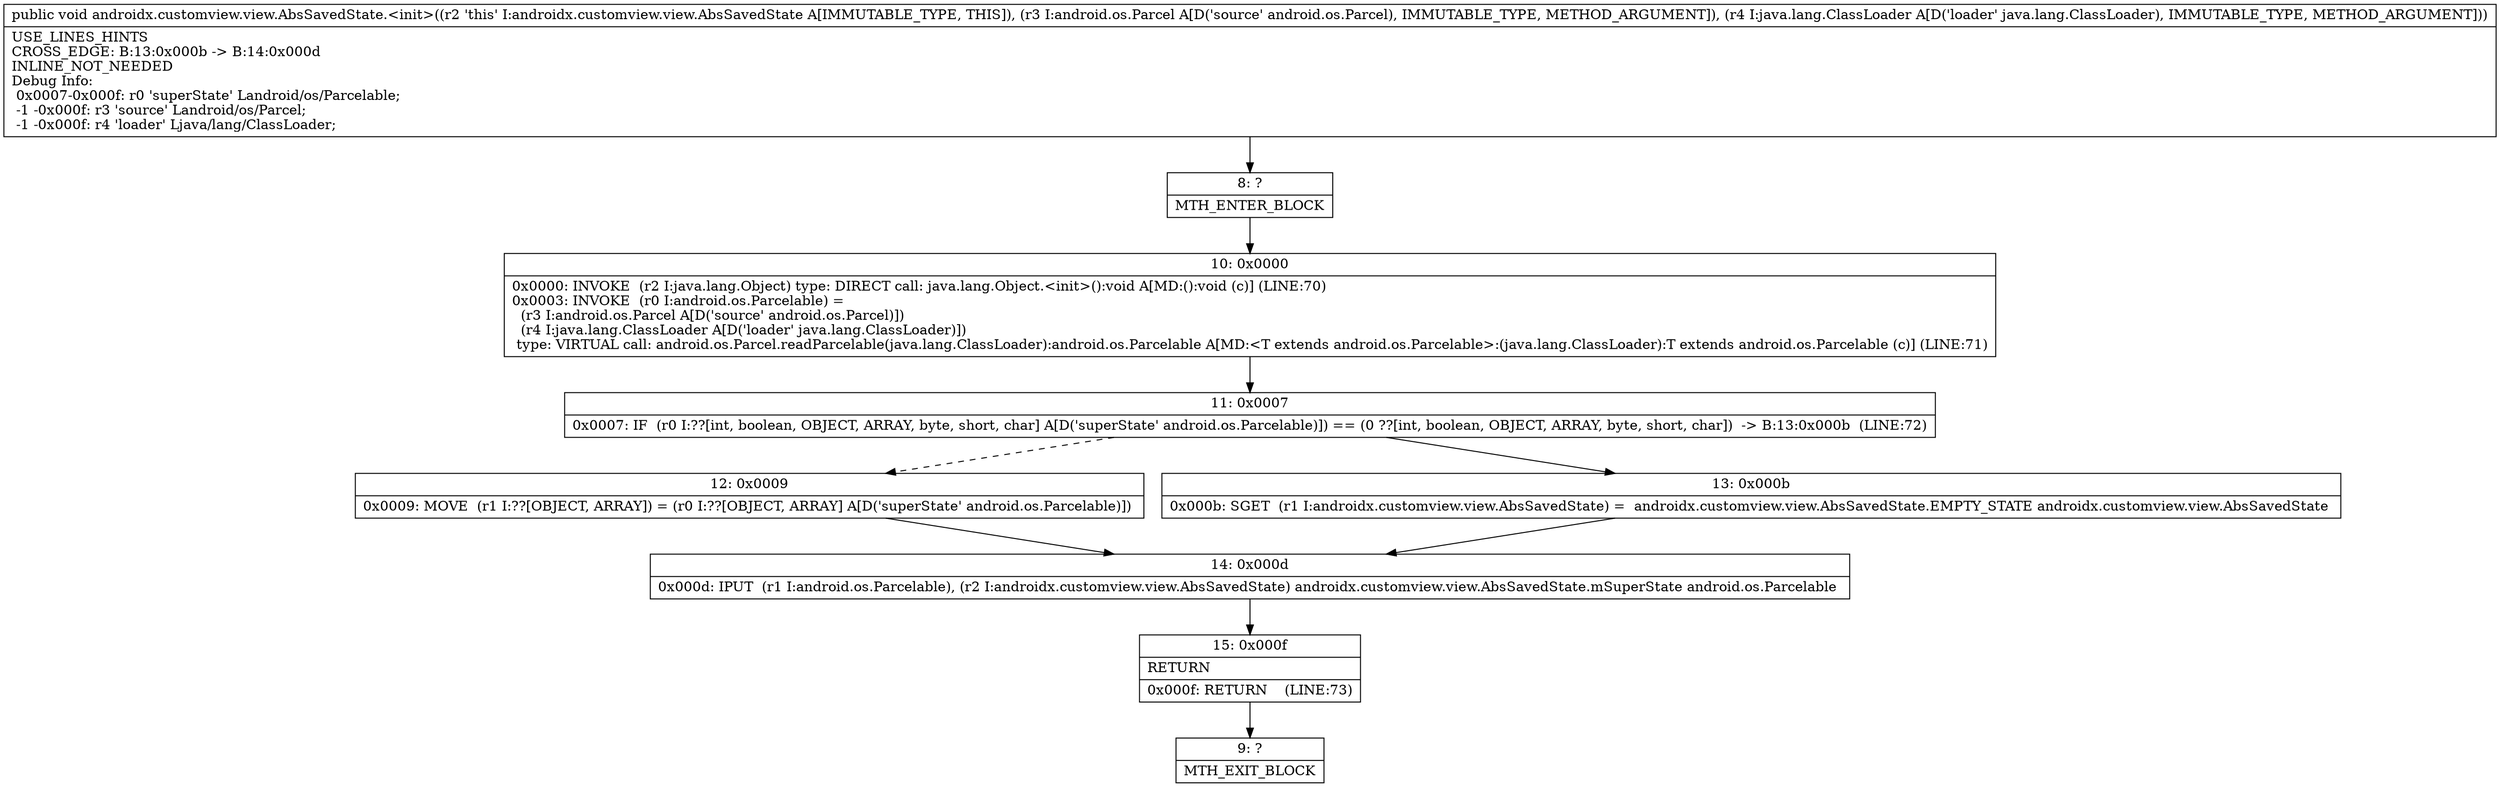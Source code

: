 digraph "CFG forandroidx.customview.view.AbsSavedState.\<init\>(Landroid\/os\/Parcel;Ljava\/lang\/ClassLoader;)V" {
Node_8 [shape=record,label="{8\:\ ?|MTH_ENTER_BLOCK\l}"];
Node_10 [shape=record,label="{10\:\ 0x0000|0x0000: INVOKE  (r2 I:java.lang.Object) type: DIRECT call: java.lang.Object.\<init\>():void A[MD:():void (c)] (LINE:70)\l0x0003: INVOKE  (r0 I:android.os.Parcelable) = \l  (r3 I:android.os.Parcel A[D('source' android.os.Parcel)])\l  (r4 I:java.lang.ClassLoader A[D('loader' java.lang.ClassLoader)])\l type: VIRTUAL call: android.os.Parcel.readParcelable(java.lang.ClassLoader):android.os.Parcelable A[MD:\<T extends android.os.Parcelable\>:(java.lang.ClassLoader):T extends android.os.Parcelable (c)] (LINE:71)\l}"];
Node_11 [shape=record,label="{11\:\ 0x0007|0x0007: IF  (r0 I:??[int, boolean, OBJECT, ARRAY, byte, short, char] A[D('superState' android.os.Parcelable)]) == (0 ??[int, boolean, OBJECT, ARRAY, byte, short, char])  \-\> B:13:0x000b  (LINE:72)\l}"];
Node_12 [shape=record,label="{12\:\ 0x0009|0x0009: MOVE  (r1 I:??[OBJECT, ARRAY]) = (r0 I:??[OBJECT, ARRAY] A[D('superState' android.os.Parcelable)]) \l}"];
Node_14 [shape=record,label="{14\:\ 0x000d|0x000d: IPUT  (r1 I:android.os.Parcelable), (r2 I:androidx.customview.view.AbsSavedState) androidx.customview.view.AbsSavedState.mSuperState android.os.Parcelable \l}"];
Node_15 [shape=record,label="{15\:\ 0x000f|RETURN\l|0x000f: RETURN    (LINE:73)\l}"];
Node_9 [shape=record,label="{9\:\ ?|MTH_EXIT_BLOCK\l}"];
Node_13 [shape=record,label="{13\:\ 0x000b|0x000b: SGET  (r1 I:androidx.customview.view.AbsSavedState) =  androidx.customview.view.AbsSavedState.EMPTY_STATE androidx.customview.view.AbsSavedState \l}"];
MethodNode[shape=record,label="{public void androidx.customview.view.AbsSavedState.\<init\>((r2 'this' I:androidx.customview.view.AbsSavedState A[IMMUTABLE_TYPE, THIS]), (r3 I:android.os.Parcel A[D('source' android.os.Parcel), IMMUTABLE_TYPE, METHOD_ARGUMENT]), (r4 I:java.lang.ClassLoader A[D('loader' java.lang.ClassLoader), IMMUTABLE_TYPE, METHOD_ARGUMENT]))  | USE_LINES_HINTS\lCROSS_EDGE: B:13:0x000b \-\> B:14:0x000d\lINLINE_NOT_NEEDED\lDebug Info:\l  0x0007\-0x000f: r0 'superState' Landroid\/os\/Parcelable;\l  \-1 \-0x000f: r3 'source' Landroid\/os\/Parcel;\l  \-1 \-0x000f: r4 'loader' Ljava\/lang\/ClassLoader;\l}"];
MethodNode -> Node_8;Node_8 -> Node_10;
Node_10 -> Node_11;
Node_11 -> Node_12[style=dashed];
Node_11 -> Node_13;
Node_12 -> Node_14;
Node_14 -> Node_15;
Node_15 -> Node_9;
Node_13 -> Node_14;
}

